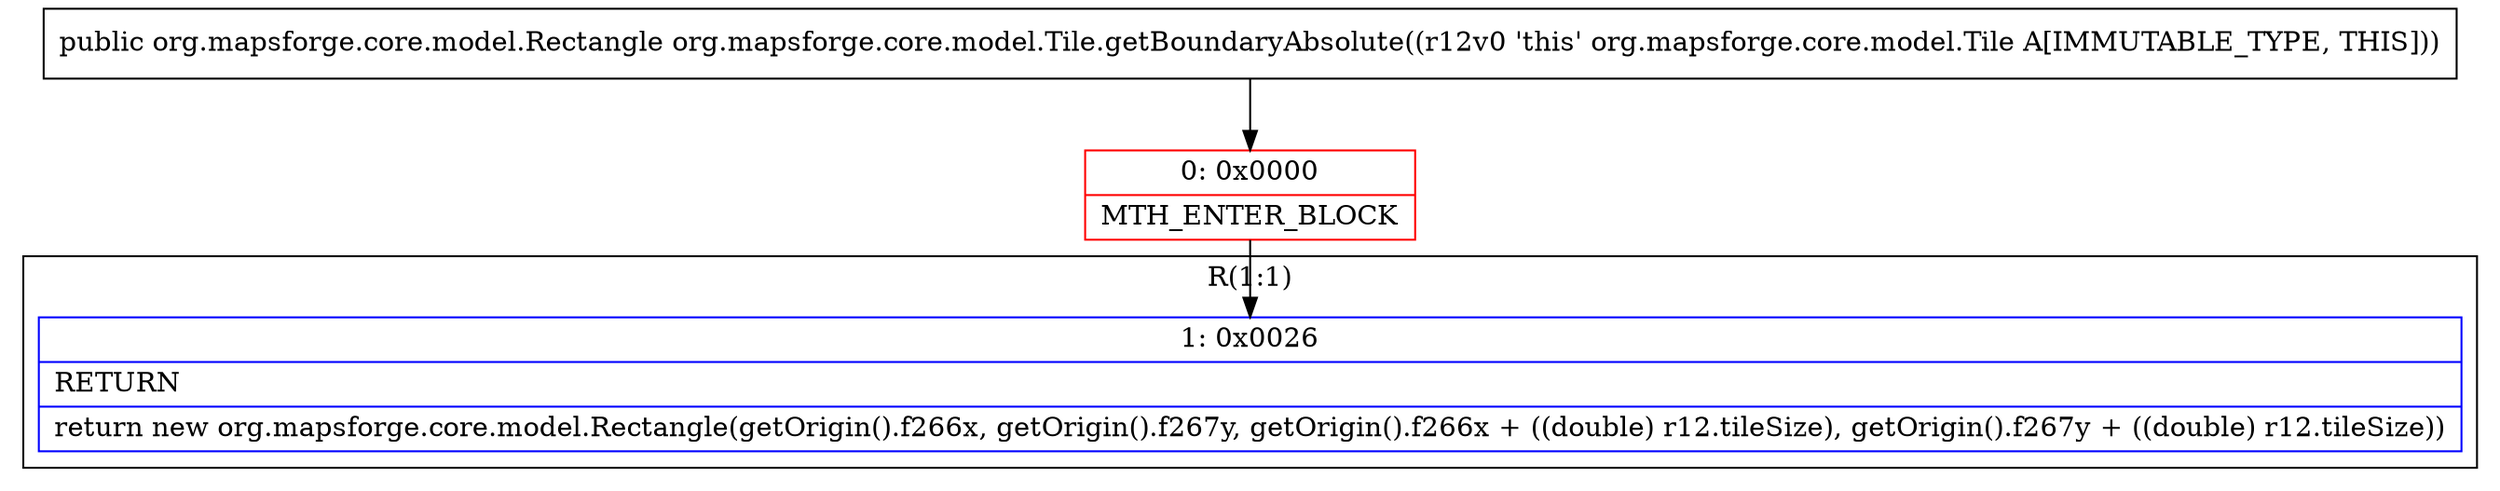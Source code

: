 digraph "CFG fororg.mapsforge.core.model.Tile.getBoundaryAbsolute()Lorg\/mapsforge\/core\/model\/Rectangle;" {
subgraph cluster_Region_958416635 {
label = "R(1:1)";
node [shape=record,color=blue];
Node_1 [shape=record,label="{1\:\ 0x0026|RETURN\l|return new org.mapsforge.core.model.Rectangle(getOrigin().f266x, getOrigin().f267y, getOrigin().f266x + ((double) r12.tileSize), getOrigin().f267y + ((double) r12.tileSize))\l}"];
}
Node_0 [shape=record,color=red,label="{0\:\ 0x0000|MTH_ENTER_BLOCK\l}"];
MethodNode[shape=record,label="{public org.mapsforge.core.model.Rectangle org.mapsforge.core.model.Tile.getBoundaryAbsolute((r12v0 'this' org.mapsforge.core.model.Tile A[IMMUTABLE_TYPE, THIS])) }"];
MethodNode -> Node_0;
Node_0 -> Node_1;
}


